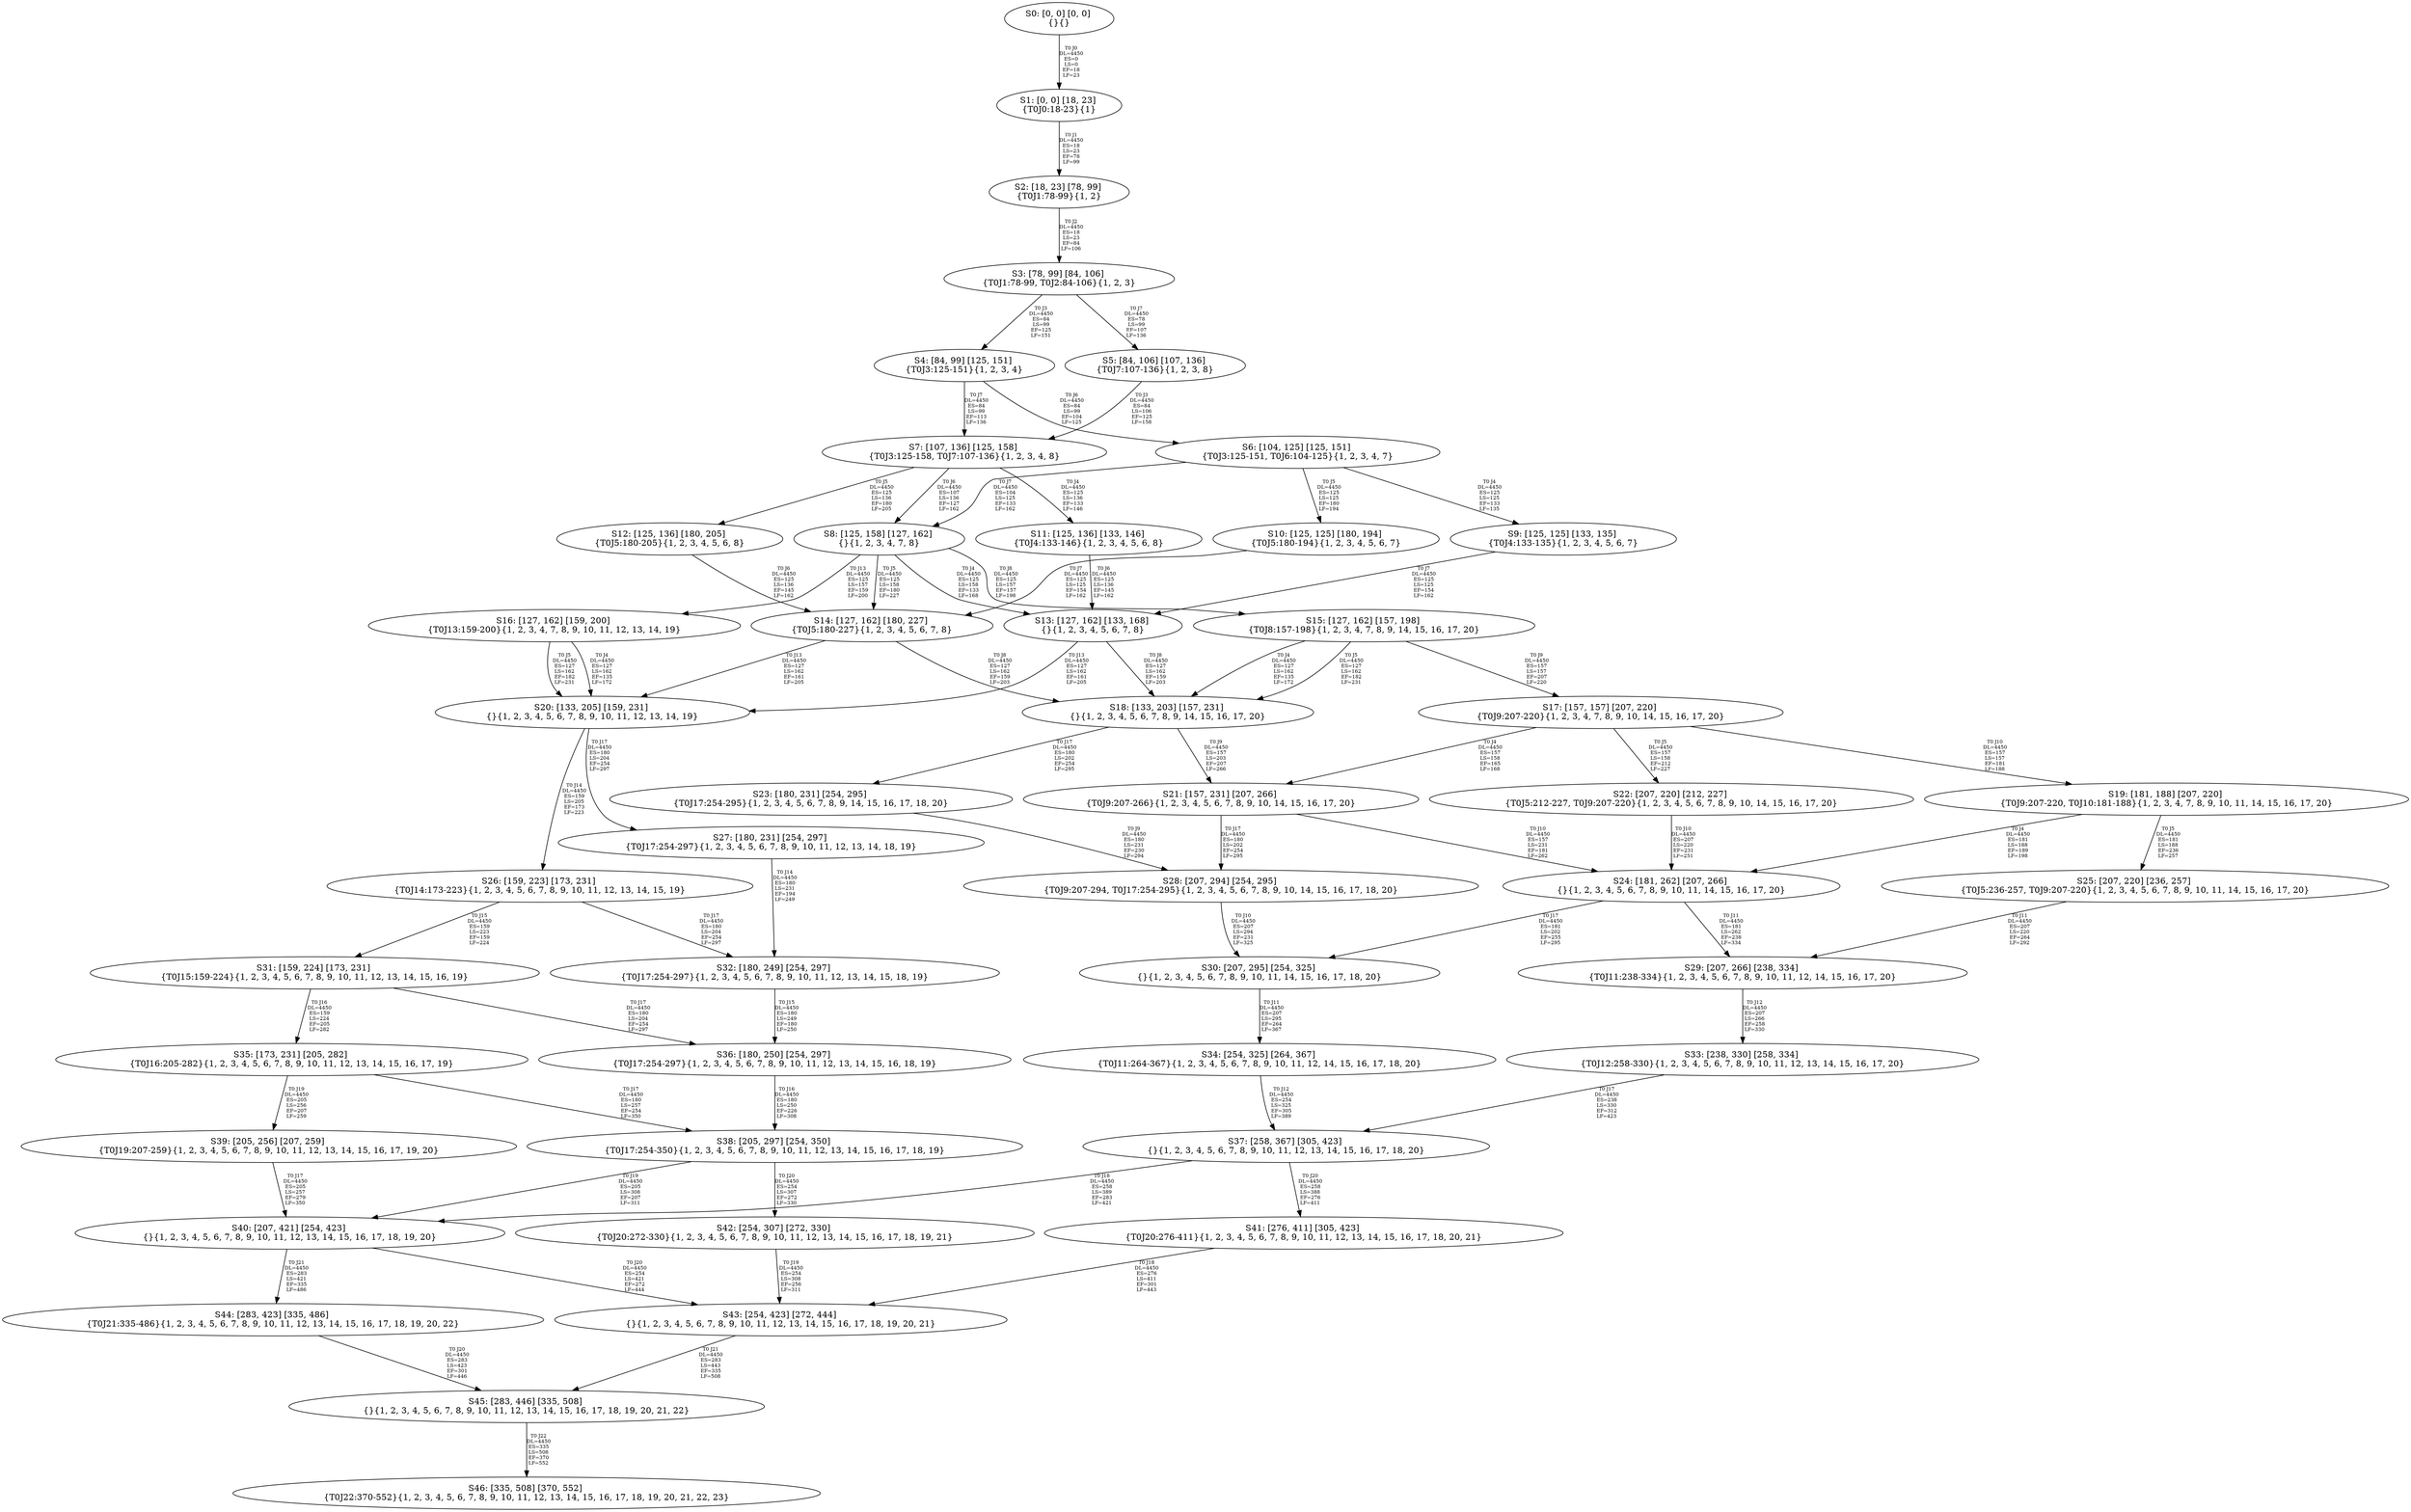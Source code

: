 digraph {
	S0[label="S0: [0, 0] [0, 0] \n{}{}"];
	S1[label="S1: [0, 0] [18, 23] \n{T0J0:18-23}{1}"];
	S2[label="S2: [18, 23] [78, 99] \n{T0J1:78-99}{1, 2}"];
	S3[label="S3: [78, 99] [84, 106] \n{T0J1:78-99, T0J2:84-106}{1, 2, 3}"];
	S4[label="S4: [84, 99] [125, 151] \n{T0J3:125-151}{1, 2, 3, 4}"];
	S5[label="S5: [84, 106] [107, 136] \n{T0J7:107-136}{1, 2, 3, 8}"];
	S6[label="S6: [104, 125] [125, 151] \n{T0J3:125-151, T0J6:104-125}{1, 2, 3, 4, 7}"];
	S7[label="S7: [107, 136] [125, 158] \n{T0J3:125-158, T0J7:107-136}{1, 2, 3, 4, 8}"];
	S8[label="S8: [125, 158] [127, 162] \n{}{1, 2, 3, 4, 7, 8}"];
	S9[label="S9: [125, 125] [133, 135] \n{T0J4:133-135}{1, 2, 3, 4, 5, 6, 7}"];
	S10[label="S10: [125, 125] [180, 194] \n{T0J5:180-194}{1, 2, 3, 4, 5, 6, 7}"];
	S11[label="S11: [125, 136] [133, 146] \n{T0J4:133-146}{1, 2, 3, 4, 5, 6, 8}"];
	S12[label="S12: [125, 136] [180, 205] \n{T0J5:180-205}{1, 2, 3, 4, 5, 6, 8}"];
	S13[label="S13: [127, 162] [133, 168] \n{}{1, 2, 3, 4, 5, 6, 7, 8}"];
	S14[label="S14: [127, 162] [180, 227] \n{T0J5:180-227}{1, 2, 3, 4, 5, 6, 7, 8}"];
	S15[label="S15: [127, 162] [157, 198] \n{T0J8:157-198}{1, 2, 3, 4, 7, 8, 9, 14, 15, 16, 17, 20}"];
	S16[label="S16: [127, 162] [159, 200] \n{T0J13:159-200}{1, 2, 3, 4, 7, 8, 9, 10, 11, 12, 13, 14, 19}"];
	S17[label="S17: [157, 157] [207, 220] \n{T0J9:207-220}{1, 2, 3, 4, 7, 8, 9, 10, 14, 15, 16, 17, 20}"];
	S18[label="S18: [133, 203] [157, 231] \n{}{1, 2, 3, 4, 5, 6, 7, 8, 9, 14, 15, 16, 17, 20}"];
	S19[label="S19: [181, 188] [207, 220] \n{T0J9:207-220, T0J10:181-188}{1, 2, 3, 4, 7, 8, 9, 10, 11, 14, 15, 16, 17, 20}"];
	S20[label="S20: [133, 205] [159, 231] \n{}{1, 2, 3, 4, 5, 6, 7, 8, 9, 10, 11, 12, 13, 14, 19}"];
	S21[label="S21: [157, 231] [207, 266] \n{T0J9:207-266}{1, 2, 3, 4, 5, 6, 7, 8, 9, 10, 14, 15, 16, 17, 20}"];
	S22[label="S22: [207, 220] [212, 227] \n{T0J5:212-227, T0J9:207-220}{1, 2, 3, 4, 5, 6, 7, 8, 9, 10, 14, 15, 16, 17, 20}"];
	S23[label="S23: [180, 231] [254, 295] \n{T0J17:254-295}{1, 2, 3, 4, 5, 6, 7, 8, 9, 14, 15, 16, 17, 18, 20}"];
	S24[label="S24: [181, 262] [207, 266] \n{}{1, 2, 3, 4, 5, 6, 7, 8, 9, 10, 11, 14, 15, 16, 17, 20}"];
	S25[label="S25: [207, 220] [236, 257] \n{T0J5:236-257, T0J9:207-220}{1, 2, 3, 4, 5, 6, 7, 8, 9, 10, 11, 14, 15, 16, 17, 20}"];
	S26[label="S26: [159, 223] [173, 231] \n{T0J14:173-223}{1, 2, 3, 4, 5, 6, 7, 8, 9, 10, 11, 12, 13, 14, 15, 19}"];
	S27[label="S27: [180, 231] [254, 297] \n{T0J17:254-297}{1, 2, 3, 4, 5, 6, 7, 8, 9, 10, 11, 12, 13, 14, 18, 19}"];
	S28[label="S28: [207, 294] [254, 295] \n{T0J9:207-294, T0J17:254-295}{1, 2, 3, 4, 5, 6, 7, 8, 9, 10, 14, 15, 16, 17, 18, 20}"];
	S29[label="S29: [207, 266] [238, 334] \n{T0J11:238-334}{1, 2, 3, 4, 5, 6, 7, 8, 9, 10, 11, 12, 14, 15, 16, 17, 20}"];
	S30[label="S30: [207, 295] [254, 325] \n{}{1, 2, 3, 4, 5, 6, 7, 8, 9, 10, 11, 14, 15, 16, 17, 18, 20}"];
	S31[label="S31: [159, 224] [173, 231] \n{T0J15:159-224}{1, 2, 3, 4, 5, 6, 7, 8, 9, 10, 11, 12, 13, 14, 15, 16, 19}"];
	S32[label="S32: [180, 249] [254, 297] \n{T0J17:254-297}{1, 2, 3, 4, 5, 6, 7, 8, 9, 10, 11, 12, 13, 14, 15, 18, 19}"];
	S33[label="S33: [238, 330] [258, 334] \n{T0J12:258-330}{1, 2, 3, 4, 5, 6, 7, 8, 9, 10, 11, 12, 13, 14, 15, 16, 17, 20}"];
	S34[label="S34: [254, 325] [264, 367] \n{T0J11:264-367}{1, 2, 3, 4, 5, 6, 7, 8, 9, 10, 11, 12, 14, 15, 16, 17, 18, 20}"];
	S35[label="S35: [173, 231] [205, 282] \n{T0J16:205-282}{1, 2, 3, 4, 5, 6, 7, 8, 9, 10, 11, 12, 13, 14, 15, 16, 17, 19}"];
	S36[label="S36: [180, 250] [254, 297] \n{T0J17:254-297}{1, 2, 3, 4, 5, 6, 7, 8, 9, 10, 11, 12, 13, 14, 15, 16, 18, 19}"];
	S37[label="S37: [258, 367] [305, 423] \n{}{1, 2, 3, 4, 5, 6, 7, 8, 9, 10, 11, 12, 13, 14, 15, 16, 17, 18, 20}"];
	S38[label="S38: [205, 297] [254, 350] \n{T0J17:254-350}{1, 2, 3, 4, 5, 6, 7, 8, 9, 10, 11, 12, 13, 14, 15, 16, 17, 18, 19}"];
	S39[label="S39: [205, 256] [207, 259] \n{T0J19:207-259}{1, 2, 3, 4, 5, 6, 7, 8, 9, 10, 11, 12, 13, 14, 15, 16, 17, 19, 20}"];
	S40[label="S40: [207, 421] [254, 423] \n{}{1, 2, 3, 4, 5, 6, 7, 8, 9, 10, 11, 12, 13, 14, 15, 16, 17, 18, 19, 20}"];
	S41[label="S41: [276, 411] [305, 423] \n{T0J20:276-411}{1, 2, 3, 4, 5, 6, 7, 8, 9, 10, 11, 12, 13, 14, 15, 16, 17, 18, 20, 21}"];
	S42[label="S42: [254, 307] [272, 330] \n{T0J20:272-330}{1, 2, 3, 4, 5, 6, 7, 8, 9, 10, 11, 12, 13, 14, 15, 16, 17, 18, 19, 21}"];
	S43[label="S43: [254, 423] [272, 444] \n{}{1, 2, 3, 4, 5, 6, 7, 8, 9, 10, 11, 12, 13, 14, 15, 16, 17, 18, 19, 20, 21}"];
	S44[label="S44: [283, 423] [335, 486] \n{T0J21:335-486}{1, 2, 3, 4, 5, 6, 7, 8, 9, 10, 11, 12, 13, 14, 15, 16, 17, 18, 19, 20, 22}"];
	S45[label="S45: [283, 446] [335, 508] \n{}{1, 2, 3, 4, 5, 6, 7, 8, 9, 10, 11, 12, 13, 14, 15, 16, 17, 18, 19, 20, 21, 22}"];
	S46[label="S46: [335, 508] [370, 552] \n{T0J22:370-552}{1, 2, 3, 4, 5, 6, 7, 8, 9, 10, 11, 12, 13, 14, 15, 16, 17, 18, 19, 20, 21, 22, 23}"];
	S0 -> S1[label="T0 J0\nDL=4450\nES=0\nLS=0\nEF=18\nLF=23",fontsize=8];
	S1 -> S2[label="T0 J1\nDL=4450\nES=18\nLS=23\nEF=78\nLF=99",fontsize=8];
	S2 -> S3[label="T0 J2\nDL=4450\nES=18\nLS=23\nEF=84\nLF=106",fontsize=8];
	S3 -> S4[label="T0 J3\nDL=4450\nES=84\nLS=99\nEF=125\nLF=151",fontsize=8];
	S3 -> S5[label="T0 J7\nDL=4450\nES=78\nLS=99\nEF=107\nLF=136",fontsize=8];
	S4 -> S6[label="T0 J6\nDL=4450\nES=84\nLS=99\nEF=104\nLF=125",fontsize=8];
	S4 -> S7[label="T0 J7\nDL=4450\nES=84\nLS=99\nEF=113\nLF=136",fontsize=8];
	S5 -> S7[label="T0 J3\nDL=4450\nES=84\nLS=106\nEF=125\nLF=158",fontsize=8];
	S6 -> S9[label="T0 J4\nDL=4450\nES=125\nLS=125\nEF=133\nLF=135",fontsize=8];
	S6 -> S10[label="T0 J5\nDL=4450\nES=125\nLS=125\nEF=180\nLF=194",fontsize=8];
	S6 -> S8[label="T0 J7\nDL=4450\nES=104\nLS=125\nEF=133\nLF=162",fontsize=8];
	S7 -> S11[label="T0 J4\nDL=4450\nES=125\nLS=136\nEF=133\nLF=146",fontsize=8];
	S7 -> S12[label="T0 J5\nDL=4450\nES=125\nLS=136\nEF=180\nLF=205",fontsize=8];
	S7 -> S8[label="T0 J6\nDL=4450\nES=107\nLS=136\nEF=127\nLF=162",fontsize=8];
	S8 -> S13[label="T0 J4\nDL=4450\nES=125\nLS=158\nEF=133\nLF=168",fontsize=8];
	S8 -> S14[label="T0 J5\nDL=4450\nES=125\nLS=158\nEF=180\nLF=227",fontsize=8];
	S8 -> S15[label="T0 J8\nDL=4450\nES=125\nLS=157\nEF=157\nLF=198",fontsize=8];
	S8 -> S16[label="T0 J13\nDL=4450\nES=125\nLS=157\nEF=159\nLF=200",fontsize=8];
	S9 -> S13[label="T0 J7\nDL=4450\nES=125\nLS=125\nEF=154\nLF=162",fontsize=8];
	S10 -> S14[label="T0 J7\nDL=4450\nES=125\nLS=125\nEF=154\nLF=162",fontsize=8];
	S11 -> S13[label="T0 J6\nDL=4450\nES=125\nLS=136\nEF=145\nLF=162",fontsize=8];
	S12 -> S14[label="T0 J6\nDL=4450\nES=125\nLS=136\nEF=145\nLF=162",fontsize=8];
	S13 -> S18[label="T0 J8\nDL=4450\nES=127\nLS=162\nEF=159\nLF=203",fontsize=8];
	S13 -> S20[label="T0 J13\nDL=4450\nES=127\nLS=162\nEF=161\nLF=205",fontsize=8];
	S14 -> S18[label="T0 J8\nDL=4450\nES=127\nLS=162\nEF=159\nLF=203",fontsize=8];
	S14 -> S20[label="T0 J13\nDL=4450\nES=127\nLS=162\nEF=161\nLF=205",fontsize=8];
	S15 -> S18[label="T0 J4\nDL=4450\nES=127\nLS=162\nEF=135\nLF=172",fontsize=8];
	S15 -> S18[label="T0 J5\nDL=4450\nES=127\nLS=162\nEF=182\nLF=231",fontsize=8];
	S15 -> S17[label="T0 J9\nDL=4450\nES=157\nLS=157\nEF=207\nLF=220",fontsize=8];
	S16 -> S20[label="T0 J4\nDL=4450\nES=127\nLS=162\nEF=135\nLF=172",fontsize=8];
	S16 -> S20[label="T0 J5\nDL=4450\nES=127\nLS=162\nEF=182\nLF=231",fontsize=8];
	S17 -> S21[label="T0 J4\nDL=4450\nES=157\nLS=158\nEF=165\nLF=168",fontsize=8];
	S17 -> S22[label="T0 J5\nDL=4450\nES=157\nLS=158\nEF=212\nLF=227",fontsize=8];
	S17 -> S19[label="T0 J10\nDL=4450\nES=157\nLS=157\nEF=181\nLF=188",fontsize=8];
	S18 -> S21[label="T0 J9\nDL=4450\nES=157\nLS=203\nEF=207\nLF=266",fontsize=8];
	S18 -> S23[label="T0 J17\nDL=4450\nES=180\nLS=202\nEF=254\nLF=295",fontsize=8];
	S19 -> S24[label="T0 J4\nDL=4450\nES=181\nLS=188\nEF=189\nLF=198",fontsize=8];
	S19 -> S25[label="T0 J5\nDL=4450\nES=181\nLS=188\nEF=236\nLF=257",fontsize=8];
	S20 -> S26[label="T0 J14\nDL=4450\nES=159\nLS=205\nEF=173\nLF=223",fontsize=8];
	S20 -> S27[label="T0 J17\nDL=4450\nES=180\nLS=204\nEF=254\nLF=297",fontsize=8];
	S21 -> S24[label="T0 J10\nDL=4450\nES=157\nLS=231\nEF=181\nLF=262",fontsize=8];
	S21 -> S28[label="T0 J17\nDL=4450\nES=180\nLS=202\nEF=254\nLF=295",fontsize=8];
	S22 -> S24[label="T0 J10\nDL=4450\nES=207\nLS=220\nEF=231\nLF=251",fontsize=8];
	S23 -> S28[label="T0 J9\nDL=4450\nES=180\nLS=231\nEF=230\nLF=294",fontsize=8];
	S24 -> S29[label="T0 J11\nDL=4450\nES=181\nLS=262\nEF=238\nLF=334",fontsize=8];
	S24 -> S30[label="T0 J17\nDL=4450\nES=181\nLS=202\nEF=255\nLF=295",fontsize=8];
	S25 -> S29[label="T0 J11\nDL=4450\nES=207\nLS=220\nEF=264\nLF=292",fontsize=8];
	S26 -> S31[label="T0 J15\nDL=4450\nES=159\nLS=223\nEF=159\nLF=224",fontsize=8];
	S26 -> S32[label="T0 J17\nDL=4450\nES=180\nLS=204\nEF=254\nLF=297",fontsize=8];
	S27 -> S32[label="T0 J14\nDL=4450\nES=180\nLS=231\nEF=194\nLF=249",fontsize=8];
	S28 -> S30[label="T0 J10\nDL=4450\nES=207\nLS=294\nEF=231\nLF=325",fontsize=8];
	S29 -> S33[label="T0 J12\nDL=4450\nES=207\nLS=266\nEF=258\nLF=330",fontsize=8];
	S30 -> S34[label="T0 J11\nDL=4450\nES=207\nLS=295\nEF=264\nLF=367",fontsize=8];
	S31 -> S35[label="T0 J16\nDL=4450\nES=159\nLS=224\nEF=205\nLF=282",fontsize=8];
	S31 -> S36[label="T0 J17\nDL=4450\nES=180\nLS=204\nEF=254\nLF=297",fontsize=8];
	S32 -> S36[label="T0 J15\nDL=4450\nES=180\nLS=249\nEF=180\nLF=250",fontsize=8];
	S33 -> S37[label="T0 J17\nDL=4450\nES=238\nLS=330\nEF=312\nLF=423",fontsize=8];
	S34 -> S37[label="T0 J12\nDL=4450\nES=254\nLS=325\nEF=305\nLF=389",fontsize=8];
	S35 -> S38[label="T0 J17\nDL=4450\nES=180\nLS=257\nEF=254\nLF=350",fontsize=8];
	S35 -> S39[label="T0 J19\nDL=4450\nES=205\nLS=256\nEF=207\nLF=259",fontsize=8];
	S36 -> S38[label="T0 J16\nDL=4450\nES=180\nLS=250\nEF=226\nLF=308",fontsize=8];
	S37 -> S40[label="T0 J18\nDL=4450\nES=258\nLS=389\nEF=283\nLF=421",fontsize=8];
	S37 -> S41[label="T0 J20\nDL=4450\nES=258\nLS=388\nEF=276\nLF=411",fontsize=8];
	S38 -> S40[label="T0 J19\nDL=4450\nES=205\nLS=308\nEF=207\nLF=311",fontsize=8];
	S38 -> S42[label="T0 J20\nDL=4450\nES=254\nLS=307\nEF=272\nLF=330",fontsize=8];
	S39 -> S40[label="T0 J17\nDL=4450\nES=205\nLS=257\nEF=279\nLF=350",fontsize=8];
	S40 -> S43[label="T0 J20\nDL=4450\nES=254\nLS=421\nEF=272\nLF=444",fontsize=8];
	S40 -> S44[label="T0 J21\nDL=4450\nES=283\nLS=421\nEF=335\nLF=486",fontsize=8];
	S41 -> S43[label="T0 J18\nDL=4450\nES=276\nLS=411\nEF=301\nLF=443",fontsize=8];
	S42 -> S43[label="T0 J19\nDL=4450\nES=254\nLS=308\nEF=256\nLF=311",fontsize=8];
	S43 -> S45[label="T0 J21\nDL=4450\nES=283\nLS=443\nEF=335\nLF=508",fontsize=8];
	S44 -> S45[label="T0 J20\nDL=4450\nES=283\nLS=423\nEF=301\nLF=446",fontsize=8];
	S45 -> S46[label="T0 J22\nDL=4450\nES=335\nLS=508\nEF=370\nLF=552",fontsize=8];
}
